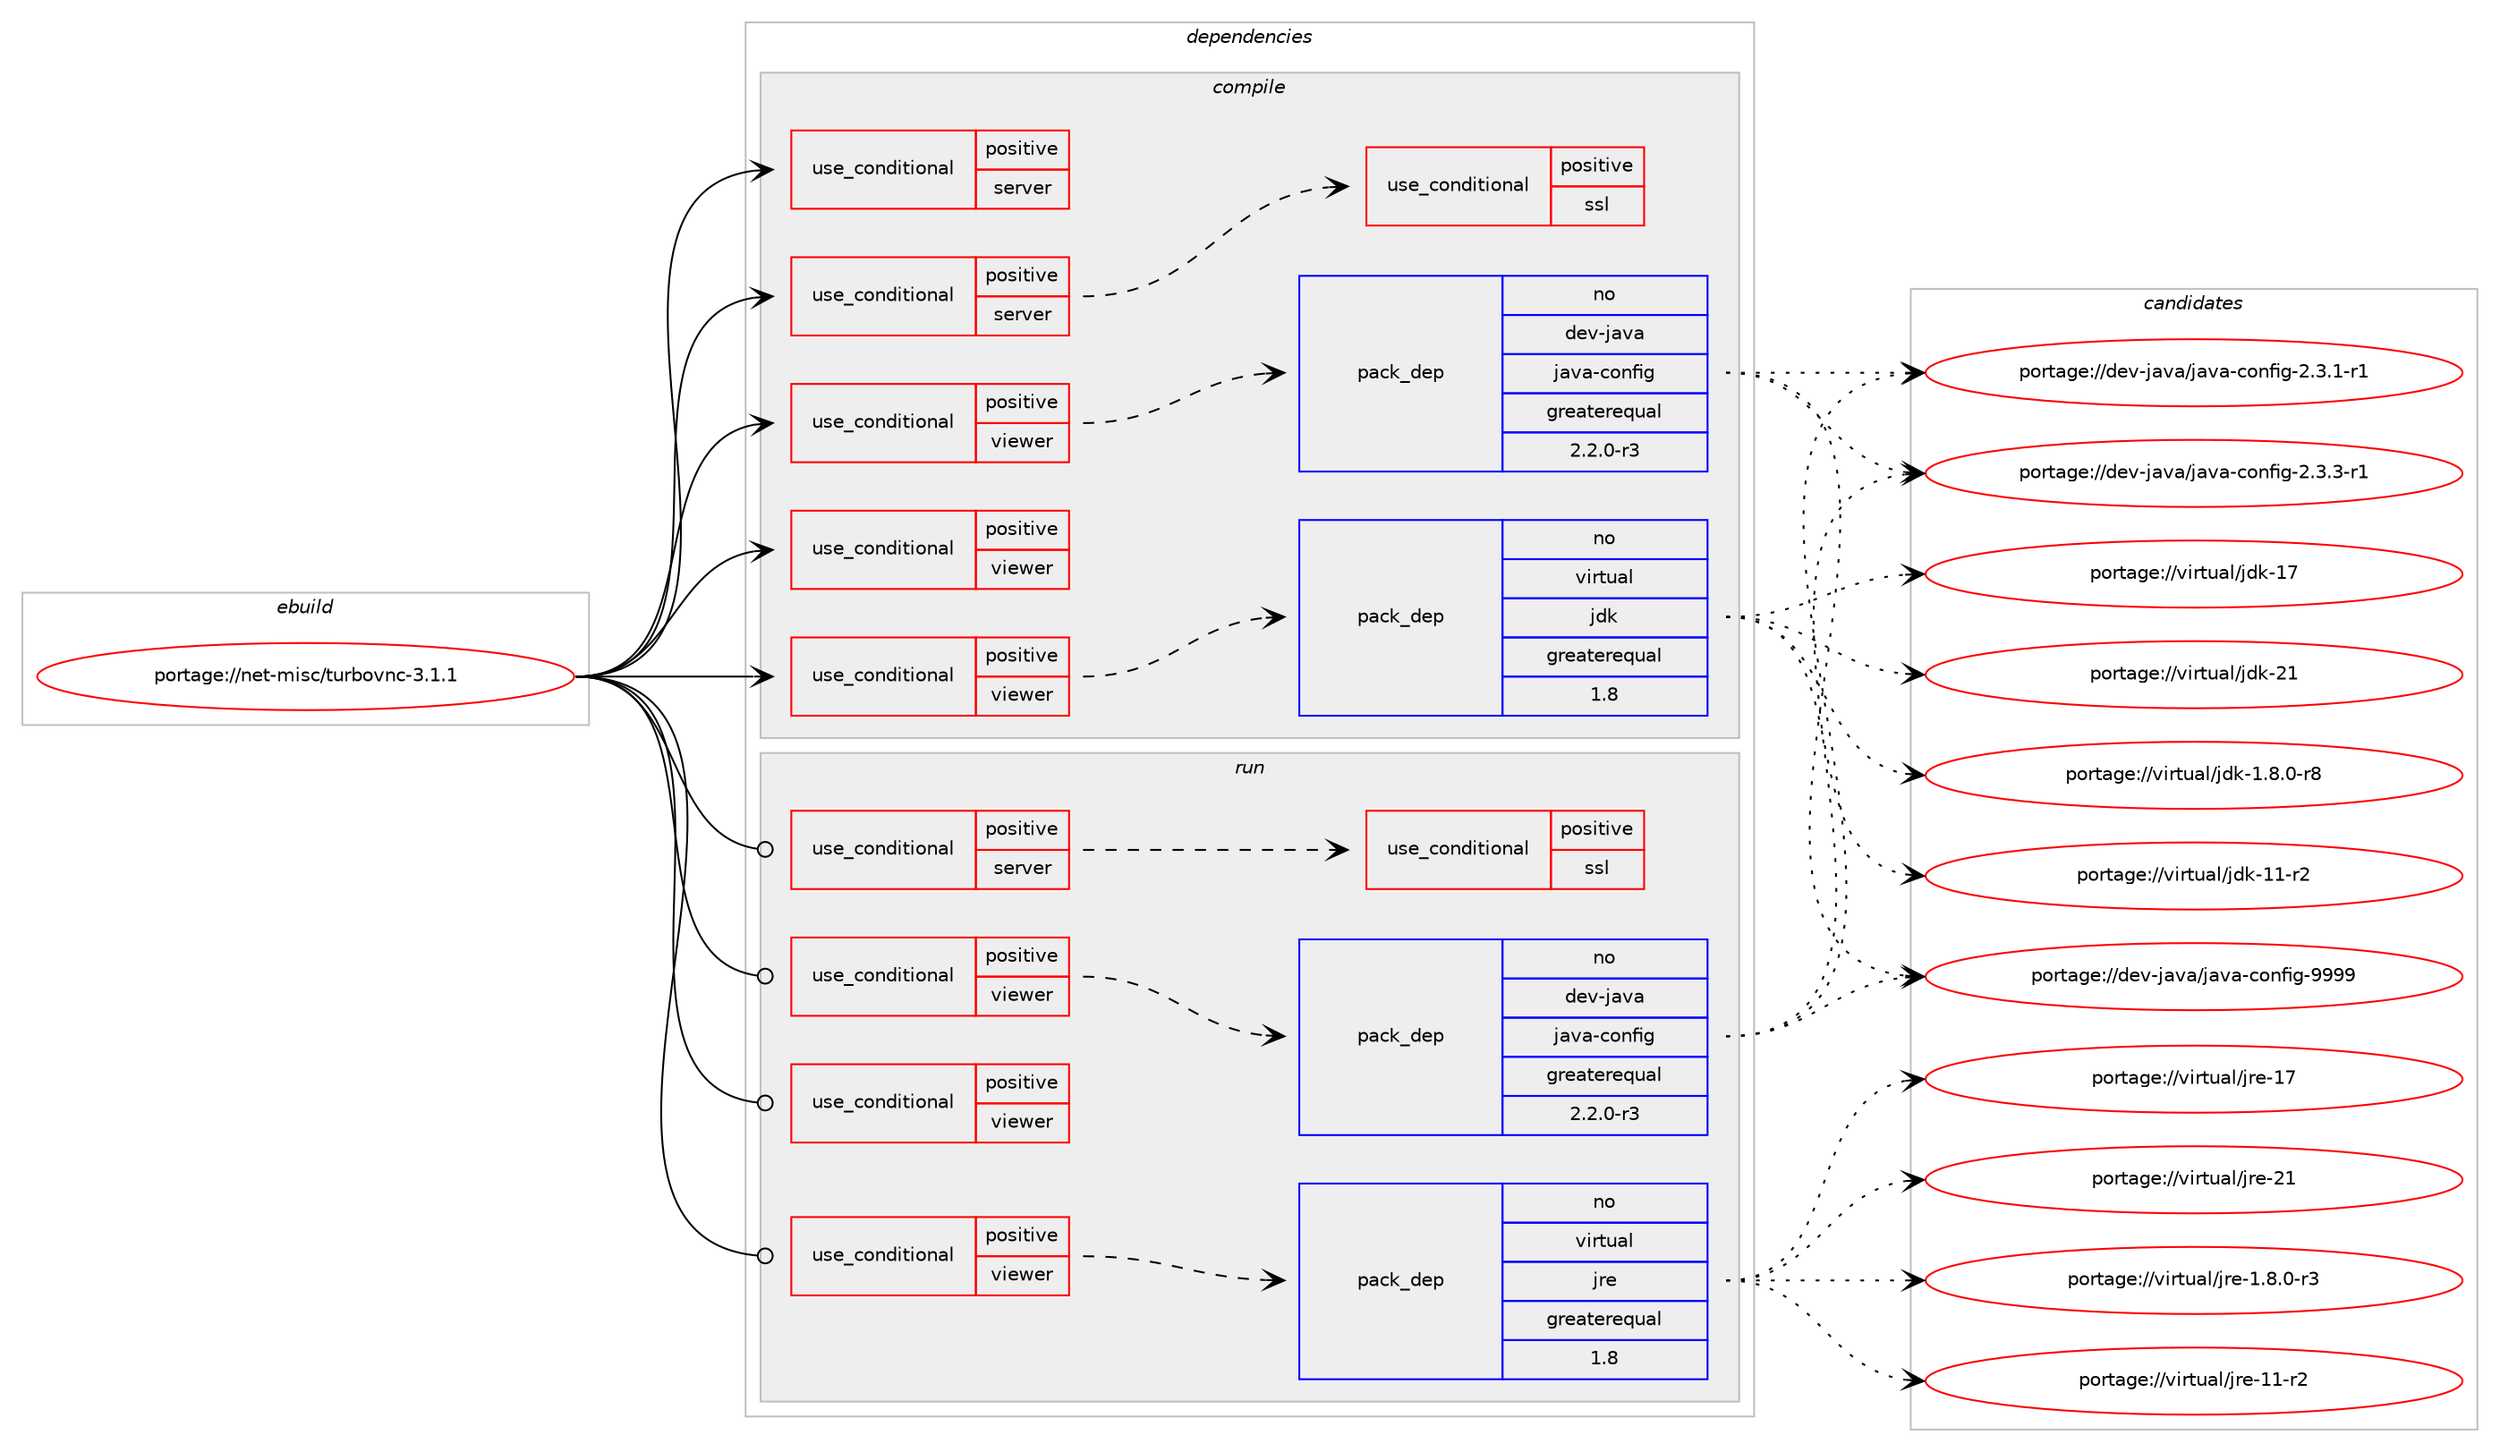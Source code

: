digraph prolog {

# *************
# Graph options
# *************

newrank=true;
concentrate=true;
compound=true;
graph [rankdir=LR,fontname=Helvetica,fontsize=10,ranksep=1.5];#, ranksep=2.5, nodesep=0.2];
edge  [arrowhead=vee];
node  [fontname=Helvetica,fontsize=10];

# **********
# The ebuild
# **********

subgraph cluster_leftcol {
color=gray;
rank=same;
label=<<i>ebuild</i>>;
id [label="portage://net-misc/turbovnc-3.1.1", color=red, width=4, href="../net-misc/turbovnc-3.1.1.svg"];
}

# ****************
# The dependencies
# ****************

subgraph cluster_midcol {
color=gray;
label=<<i>dependencies</i>>;
subgraph cluster_compile {
fillcolor="#eeeeee";
style=filled;
label=<<i>compile</i>>;
subgraph cond5782 {
dependency8347 [label=<<TABLE BORDER="0" CELLBORDER="1" CELLSPACING="0" CELLPADDING="4"><TR><TD ROWSPAN="3" CELLPADDING="10">use_conditional</TD></TR><TR><TD>positive</TD></TR><TR><TD>server</TD></TR></TABLE>>, shape=none, color=red];
# *** BEGIN UNKNOWN DEPENDENCY TYPE (TODO) ***
# dependency8347 -> package_dependency(portage://net-misc/turbovnc-3.1.1,install,no,app-arch,bzip2,none,[,,],[],[])
# *** END UNKNOWN DEPENDENCY TYPE (TODO) ***

# *** BEGIN UNKNOWN DEPENDENCY TYPE (TODO) ***
# dependency8347 -> package_dependency(portage://net-misc/turbovnc-3.1.1,install,no,media-libs,freetype,none,[,,],[],[])
# *** END UNKNOWN DEPENDENCY TYPE (TODO) ***

# *** BEGIN UNKNOWN DEPENDENCY TYPE (TODO) ***
# dependency8347 -> package_dependency(portage://net-misc/turbovnc-3.1.1,install,no,x11-libs,libfontenc,none,[,,],[],[])
# *** END UNKNOWN DEPENDENCY TYPE (TODO) ***

}
id:e -> dependency8347:w [weight=20,style="solid",arrowhead="vee"];
subgraph cond5783 {
dependency8348 [label=<<TABLE BORDER="0" CELLBORDER="1" CELLSPACING="0" CELLPADDING="4"><TR><TD ROWSPAN="3" CELLPADDING="10">use_conditional</TD></TR><TR><TD>positive</TD></TR><TR><TD>server</TD></TR></TABLE>>, shape=none, color=red];
# *** BEGIN UNKNOWN DEPENDENCY TYPE (TODO) ***
# dependency8348 -> package_dependency(portage://net-misc/turbovnc-3.1.1,install,no,media-libs,libjpeg-turbo,none,[,,],any_same_slot,[])
# *** END UNKNOWN DEPENDENCY TYPE (TODO) ***

# *** BEGIN UNKNOWN DEPENDENCY TYPE (TODO) ***
# dependency8348 -> package_dependency(portage://net-misc/turbovnc-3.1.1,install,no,sys-libs,pam,none,[,,],[],[])
# *** END UNKNOWN DEPENDENCY TYPE (TODO) ***

# *** BEGIN UNKNOWN DEPENDENCY TYPE (TODO) ***
# dependency8348 -> package_dependency(portage://net-misc/turbovnc-3.1.1,install,no,sys-libs,zlib,none,[,,],[],[])
# *** END UNKNOWN DEPENDENCY TYPE (TODO) ***

# *** BEGIN UNKNOWN DEPENDENCY TYPE (TODO) ***
# dependency8348 -> package_dependency(portage://net-misc/turbovnc-3.1.1,install,no,virtual,opengl,none,[,,],[],[])
# *** END UNKNOWN DEPENDENCY TYPE (TODO) ***

# *** BEGIN UNKNOWN DEPENDENCY TYPE (TODO) ***
# dependency8348 -> package_dependency(portage://net-misc/turbovnc-3.1.1,install,no,x11-libs,libXau,none,[,,],[],[])
# *** END UNKNOWN DEPENDENCY TYPE (TODO) ***

# *** BEGIN UNKNOWN DEPENDENCY TYPE (TODO) ***
# dependency8348 -> package_dependency(portage://net-misc/turbovnc-3.1.1,install,no,x11-libs,libXdmcp,none,[,,],[],[])
# *** END UNKNOWN DEPENDENCY TYPE (TODO) ***

# *** BEGIN UNKNOWN DEPENDENCY TYPE (TODO) ***
# dependency8348 -> package_dependency(portage://net-misc/turbovnc-3.1.1,install,no,x11-libs,libXfont2,none,[,,],[],[])
# *** END UNKNOWN DEPENDENCY TYPE (TODO) ***

# *** BEGIN UNKNOWN DEPENDENCY TYPE (TODO) ***
# dependency8348 -> package_dependency(portage://net-misc/turbovnc-3.1.1,install,no,x11-libs,pixman,none,[,,],[],[])
# *** END UNKNOWN DEPENDENCY TYPE (TODO) ***

subgraph cond5784 {
dependency8349 [label=<<TABLE BORDER="0" CELLBORDER="1" CELLSPACING="0" CELLPADDING="4"><TR><TD ROWSPAN="3" CELLPADDING="10">use_conditional</TD></TR><TR><TD>positive</TD></TR><TR><TD>ssl</TD></TR></TABLE>>, shape=none, color=red];
# *** BEGIN UNKNOWN DEPENDENCY TYPE (TODO) ***
# dependency8349 -> package_dependency(portage://net-misc/turbovnc-3.1.1,install,no,dev-libs,openssl,none,[,,],any_same_slot,[])
# *** END UNKNOWN DEPENDENCY TYPE (TODO) ***

}
dependency8348:e -> dependency8349:w [weight=20,style="dashed",arrowhead="vee"];
# *** BEGIN UNKNOWN DEPENDENCY TYPE (TODO) ***
# dependency8348 -> package_dependency(portage://net-misc/turbovnc-3.1.1,install,weak,net-misc,tigervnc,none,[,,],[],[use(enable(server),none)])
# *** END UNKNOWN DEPENDENCY TYPE (TODO) ***

}
id:e -> dependency8348:w [weight=20,style="solid",arrowhead="vee"];
subgraph cond5785 {
dependency8350 [label=<<TABLE BORDER="0" CELLBORDER="1" CELLSPACING="0" CELLPADDING="4"><TR><TD ROWSPAN="3" CELLPADDING="10">use_conditional</TD></TR><TR><TD>positive</TD></TR><TR><TD>viewer</TD></TR></TABLE>>, shape=none, color=red];
subgraph pack2489 {
dependency8351 [label=<<TABLE BORDER="0" CELLBORDER="1" CELLSPACING="0" CELLPADDING="4" WIDTH="220"><TR><TD ROWSPAN="6" CELLPADDING="30">pack_dep</TD></TR><TR><TD WIDTH="110">no</TD></TR><TR><TD>dev-java</TD></TR><TR><TD>java-config</TD></TR><TR><TD>greaterequal</TD></TR><TR><TD>2.2.0-r3</TD></TR></TABLE>>, shape=none, color=blue];
}
dependency8350:e -> dependency8351:w [weight=20,style="dashed",arrowhead="vee"];
}
id:e -> dependency8350:w [weight=20,style="solid",arrowhead="vee"];
subgraph cond5786 {
dependency8352 [label=<<TABLE BORDER="0" CELLBORDER="1" CELLSPACING="0" CELLPADDING="4"><TR><TD ROWSPAN="3" CELLPADDING="10">use_conditional</TD></TR><TR><TD>positive</TD></TR><TR><TD>viewer</TD></TR></TABLE>>, shape=none, color=red];
# *** BEGIN UNKNOWN DEPENDENCY TYPE (TODO) ***
# dependency8352 -> package_dependency(portage://net-misc/turbovnc-3.1.1,install,no,media-libs,libjpeg-turbo,none,[,,],any_same_slot,[use(enable(java),none)])
# *** END UNKNOWN DEPENDENCY TYPE (TODO) ***

# *** BEGIN UNKNOWN DEPENDENCY TYPE (TODO) ***
# dependency8352 -> package_dependency(portage://net-misc/turbovnc-3.1.1,install,no,x11-libs,libXi,none,[,,],[],[])
# *** END UNKNOWN DEPENDENCY TYPE (TODO) ***

# *** BEGIN UNKNOWN DEPENDENCY TYPE (TODO) ***
# dependency8352 -> package_dependency(portage://net-misc/turbovnc-3.1.1,install,weak,net-misc,tigervnc,none,[,,],[],[use(enable(viewer),positive)])
# *** END UNKNOWN DEPENDENCY TYPE (TODO) ***

}
id:e -> dependency8352:w [weight=20,style="solid",arrowhead="vee"];
subgraph cond5787 {
dependency8353 [label=<<TABLE BORDER="0" CELLBORDER="1" CELLSPACING="0" CELLPADDING="4"><TR><TD ROWSPAN="3" CELLPADDING="10">use_conditional</TD></TR><TR><TD>positive</TD></TR><TR><TD>viewer</TD></TR></TABLE>>, shape=none, color=red];
subgraph pack2490 {
dependency8354 [label=<<TABLE BORDER="0" CELLBORDER="1" CELLSPACING="0" CELLPADDING="4" WIDTH="220"><TR><TD ROWSPAN="6" CELLPADDING="30">pack_dep</TD></TR><TR><TD WIDTH="110">no</TD></TR><TR><TD>virtual</TD></TR><TR><TD>jdk</TD></TR><TR><TD>greaterequal</TD></TR><TR><TD>1.8</TD></TR></TABLE>>, shape=none, color=blue];
}
dependency8353:e -> dependency8354:w [weight=20,style="dashed",arrowhead="vee"];
}
id:e -> dependency8353:w [weight=20,style="solid",arrowhead="vee"];
# *** BEGIN UNKNOWN DEPENDENCY TYPE (TODO) ***
# id -> package_dependency(portage://net-misc/turbovnc-3.1.1,install,no,x11-apps,xauth,none,[,,],[],[])
# *** END UNKNOWN DEPENDENCY TYPE (TODO) ***

# *** BEGIN UNKNOWN DEPENDENCY TYPE (TODO) ***
# id -> package_dependency(portage://net-misc/turbovnc-3.1.1,install,no,x11-libs,libX11,none,[,,],[],[])
# *** END UNKNOWN DEPENDENCY TYPE (TODO) ***

# *** BEGIN UNKNOWN DEPENDENCY TYPE (TODO) ***
# id -> package_dependency(portage://net-misc/turbovnc-3.1.1,install,no,x11-libs,libXext,none,[,,],[],[])
# *** END UNKNOWN DEPENDENCY TYPE (TODO) ***

# *** BEGIN UNKNOWN DEPENDENCY TYPE (TODO) ***
# id -> package_dependency(portage://net-misc/turbovnc-3.1.1,install,no,x11-libs,xtrans,none,[,,],[],[])
# *** END UNKNOWN DEPENDENCY TYPE (TODO) ***

# *** BEGIN UNKNOWN DEPENDENCY TYPE (TODO) ***
# id -> package_dependency(portage://net-misc/turbovnc-3.1.1,install,no,x11-misc,xkeyboard-config,none,[,,],[],[])
# *** END UNKNOWN DEPENDENCY TYPE (TODO) ***

}
subgraph cluster_compileandrun {
fillcolor="#eeeeee";
style=filled;
label=<<i>compile and run</i>>;
}
subgraph cluster_run {
fillcolor="#eeeeee";
style=filled;
label=<<i>run</i>>;
subgraph cond5788 {
dependency8355 [label=<<TABLE BORDER="0" CELLBORDER="1" CELLSPACING="0" CELLPADDING="4"><TR><TD ROWSPAN="3" CELLPADDING="10">use_conditional</TD></TR><TR><TD>positive</TD></TR><TR><TD>server</TD></TR></TABLE>>, shape=none, color=red];
# *** BEGIN UNKNOWN DEPENDENCY TYPE (TODO) ***
# dependency8355 -> package_dependency(portage://net-misc/turbovnc-3.1.1,run,no,media-libs,libjpeg-turbo,none,[,,],any_same_slot,[])
# *** END UNKNOWN DEPENDENCY TYPE (TODO) ***

# *** BEGIN UNKNOWN DEPENDENCY TYPE (TODO) ***
# dependency8355 -> package_dependency(portage://net-misc/turbovnc-3.1.1,run,no,sys-libs,pam,none,[,,],[],[])
# *** END UNKNOWN DEPENDENCY TYPE (TODO) ***

# *** BEGIN UNKNOWN DEPENDENCY TYPE (TODO) ***
# dependency8355 -> package_dependency(portage://net-misc/turbovnc-3.1.1,run,no,sys-libs,zlib,none,[,,],[],[])
# *** END UNKNOWN DEPENDENCY TYPE (TODO) ***

# *** BEGIN UNKNOWN DEPENDENCY TYPE (TODO) ***
# dependency8355 -> package_dependency(portage://net-misc/turbovnc-3.1.1,run,no,virtual,opengl,none,[,,],[],[])
# *** END UNKNOWN DEPENDENCY TYPE (TODO) ***

# *** BEGIN UNKNOWN DEPENDENCY TYPE (TODO) ***
# dependency8355 -> package_dependency(portage://net-misc/turbovnc-3.1.1,run,no,x11-libs,libXau,none,[,,],[],[])
# *** END UNKNOWN DEPENDENCY TYPE (TODO) ***

# *** BEGIN UNKNOWN DEPENDENCY TYPE (TODO) ***
# dependency8355 -> package_dependency(portage://net-misc/turbovnc-3.1.1,run,no,x11-libs,libXdmcp,none,[,,],[],[])
# *** END UNKNOWN DEPENDENCY TYPE (TODO) ***

# *** BEGIN UNKNOWN DEPENDENCY TYPE (TODO) ***
# dependency8355 -> package_dependency(portage://net-misc/turbovnc-3.1.1,run,no,x11-libs,libXfont2,none,[,,],[],[])
# *** END UNKNOWN DEPENDENCY TYPE (TODO) ***

# *** BEGIN UNKNOWN DEPENDENCY TYPE (TODO) ***
# dependency8355 -> package_dependency(portage://net-misc/turbovnc-3.1.1,run,no,x11-libs,pixman,none,[,,],[],[])
# *** END UNKNOWN DEPENDENCY TYPE (TODO) ***

subgraph cond5789 {
dependency8356 [label=<<TABLE BORDER="0" CELLBORDER="1" CELLSPACING="0" CELLPADDING="4"><TR><TD ROWSPAN="3" CELLPADDING="10">use_conditional</TD></TR><TR><TD>positive</TD></TR><TR><TD>ssl</TD></TR></TABLE>>, shape=none, color=red];
# *** BEGIN UNKNOWN DEPENDENCY TYPE (TODO) ***
# dependency8356 -> package_dependency(portage://net-misc/turbovnc-3.1.1,run,no,dev-libs,openssl,none,[,,],any_same_slot,[])
# *** END UNKNOWN DEPENDENCY TYPE (TODO) ***

}
dependency8355:e -> dependency8356:w [weight=20,style="dashed",arrowhead="vee"];
# *** BEGIN UNKNOWN DEPENDENCY TYPE (TODO) ***
# dependency8355 -> package_dependency(portage://net-misc/turbovnc-3.1.1,run,weak,net-misc,tigervnc,none,[,,],[],[use(enable(server),none)])
# *** END UNKNOWN DEPENDENCY TYPE (TODO) ***

}
id:e -> dependency8355:w [weight=20,style="solid",arrowhead="odot"];
subgraph cond5790 {
dependency8357 [label=<<TABLE BORDER="0" CELLBORDER="1" CELLSPACING="0" CELLPADDING="4"><TR><TD ROWSPAN="3" CELLPADDING="10">use_conditional</TD></TR><TR><TD>positive</TD></TR><TR><TD>viewer</TD></TR></TABLE>>, shape=none, color=red];
subgraph pack2491 {
dependency8358 [label=<<TABLE BORDER="0" CELLBORDER="1" CELLSPACING="0" CELLPADDING="4" WIDTH="220"><TR><TD ROWSPAN="6" CELLPADDING="30">pack_dep</TD></TR><TR><TD WIDTH="110">no</TD></TR><TR><TD>dev-java</TD></TR><TR><TD>java-config</TD></TR><TR><TD>greaterequal</TD></TR><TR><TD>2.2.0-r3</TD></TR></TABLE>>, shape=none, color=blue];
}
dependency8357:e -> dependency8358:w [weight=20,style="dashed",arrowhead="vee"];
}
id:e -> dependency8357:w [weight=20,style="solid",arrowhead="odot"];
subgraph cond5791 {
dependency8359 [label=<<TABLE BORDER="0" CELLBORDER="1" CELLSPACING="0" CELLPADDING="4"><TR><TD ROWSPAN="3" CELLPADDING="10">use_conditional</TD></TR><TR><TD>positive</TD></TR><TR><TD>viewer</TD></TR></TABLE>>, shape=none, color=red];
# *** BEGIN UNKNOWN DEPENDENCY TYPE (TODO) ***
# dependency8359 -> package_dependency(portage://net-misc/turbovnc-3.1.1,run,no,media-libs,libjpeg-turbo,none,[,,],any_same_slot,[use(enable(java),none)])
# *** END UNKNOWN DEPENDENCY TYPE (TODO) ***

# *** BEGIN UNKNOWN DEPENDENCY TYPE (TODO) ***
# dependency8359 -> package_dependency(portage://net-misc/turbovnc-3.1.1,run,no,x11-libs,libXi,none,[,,],[],[])
# *** END UNKNOWN DEPENDENCY TYPE (TODO) ***

# *** BEGIN UNKNOWN DEPENDENCY TYPE (TODO) ***
# dependency8359 -> package_dependency(portage://net-misc/turbovnc-3.1.1,run,weak,net-misc,tigervnc,none,[,,],[],[use(enable(viewer),positive)])
# *** END UNKNOWN DEPENDENCY TYPE (TODO) ***

}
id:e -> dependency8359:w [weight=20,style="solid",arrowhead="odot"];
subgraph cond5792 {
dependency8360 [label=<<TABLE BORDER="0" CELLBORDER="1" CELLSPACING="0" CELLPADDING="4"><TR><TD ROWSPAN="3" CELLPADDING="10">use_conditional</TD></TR><TR><TD>positive</TD></TR><TR><TD>viewer</TD></TR></TABLE>>, shape=none, color=red];
subgraph pack2492 {
dependency8361 [label=<<TABLE BORDER="0" CELLBORDER="1" CELLSPACING="0" CELLPADDING="4" WIDTH="220"><TR><TD ROWSPAN="6" CELLPADDING="30">pack_dep</TD></TR><TR><TD WIDTH="110">no</TD></TR><TR><TD>virtual</TD></TR><TR><TD>jre</TD></TR><TR><TD>greaterequal</TD></TR><TR><TD>1.8</TD></TR></TABLE>>, shape=none, color=blue];
}
dependency8360:e -> dependency8361:w [weight=20,style="dashed",arrowhead="vee"];
}
id:e -> dependency8360:w [weight=20,style="solid",arrowhead="odot"];
# *** BEGIN UNKNOWN DEPENDENCY TYPE (TODO) ***
# id -> package_dependency(portage://net-misc/turbovnc-3.1.1,run,no,x11-apps,xauth,none,[,,],[],[])
# *** END UNKNOWN DEPENDENCY TYPE (TODO) ***

# *** BEGIN UNKNOWN DEPENDENCY TYPE (TODO) ***
# id -> package_dependency(portage://net-misc/turbovnc-3.1.1,run,no,x11-apps,xkbcomp,none,[,,],[],[])
# *** END UNKNOWN DEPENDENCY TYPE (TODO) ***

# *** BEGIN UNKNOWN DEPENDENCY TYPE (TODO) ***
# id -> package_dependency(portage://net-misc/turbovnc-3.1.1,run,no,x11-libs,libX11,none,[,,],[],[])
# *** END UNKNOWN DEPENDENCY TYPE (TODO) ***

# *** BEGIN UNKNOWN DEPENDENCY TYPE (TODO) ***
# id -> package_dependency(portage://net-misc/turbovnc-3.1.1,run,no,x11-libs,libXext,none,[,,],[],[])
# *** END UNKNOWN DEPENDENCY TYPE (TODO) ***

# *** BEGIN UNKNOWN DEPENDENCY TYPE (TODO) ***
# id -> package_dependency(portage://net-misc/turbovnc-3.1.1,run,no,x11-misc,xkeyboard-config,none,[,,],[],[])
# *** END UNKNOWN DEPENDENCY TYPE (TODO) ***

}
}

# **************
# The candidates
# **************

subgraph cluster_choices {
rank=same;
color=gray;
label=<<i>candidates</i>>;

subgraph choice2489 {
color=black;
nodesep=1;
choice10010111845106971189747106971189745991111101021051034550465146494511449 [label="portage://dev-java/java-config-2.3.1-r1", color=red, width=4,href="../dev-java/java-config-2.3.1-r1.svg"];
choice10010111845106971189747106971189745991111101021051034550465146514511449 [label="portage://dev-java/java-config-2.3.3-r1", color=red, width=4,href="../dev-java/java-config-2.3.3-r1.svg"];
choice10010111845106971189747106971189745991111101021051034557575757 [label="portage://dev-java/java-config-9999", color=red, width=4,href="../dev-java/java-config-9999.svg"];
dependency8351:e -> choice10010111845106971189747106971189745991111101021051034550465146494511449:w [style=dotted,weight="100"];
dependency8351:e -> choice10010111845106971189747106971189745991111101021051034550465146514511449:w [style=dotted,weight="100"];
dependency8351:e -> choice10010111845106971189747106971189745991111101021051034557575757:w [style=dotted,weight="100"];
}
subgraph choice2490 {
color=black;
nodesep=1;
choice11810511411611797108471061001074549465646484511456 [label="portage://virtual/jdk-1.8.0-r8", color=red, width=4,href="../virtual/jdk-1.8.0-r8.svg"];
choice11810511411611797108471061001074549494511450 [label="portage://virtual/jdk-11-r2", color=red, width=4,href="../virtual/jdk-11-r2.svg"];
choice1181051141161179710847106100107454955 [label="portage://virtual/jdk-17", color=red, width=4,href="../virtual/jdk-17.svg"];
choice1181051141161179710847106100107455049 [label="portage://virtual/jdk-21", color=red, width=4,href="../virtual/jdk-21.svg"];
dependency8354:e -> choice11810511411611797108471061001074549465646484511456:w [style=dotted,weight="100"];
dependency8354:e -> choice11810511411611797108471061001074549494511450:w [style=dotted,weight="100"];
dependency8354:e -> choice1181051141161179710847106100107454955:w [style=dotted,weight="100"];
dependency8354:e -> choice1181051141161179710847106100107455049:w [style=dotted,weight="100"];
}
subgraph choice2491 {
color=black;
nodesep=1;
choice10010111845106971189747106971189745991111101021051034550465146494511449 [label="portage://dev-java/java-config-2.3.1-r1", color=red, width=4,href="../dev-java/java-config-2.3.1-r1.svg"];
choice10010111845106971189747106971189745991111101021051034550465146514511449 [label="portage://dev-java/java-config-2.3.3-r1", color=red, width=4,href="../dev-java/java-config-2.3.3-r1.svg"];
choice10010111845106971189747106971189745991111101021051034557575757 [label="portage://dev-java/java-config-9999", color=red, width=4,href="../dev-java/java-config-9999.svg"];
dependency8358:e -> choice10010111845106971189747106971189745991111101021051034550465146494511449:w [style=dotted,weight="100"];
dependency8358:e -> choice10010111845106971189747106971189745991111101021051034550465146514511449:w [style=dotted,weight="100"];
dependency8358:e -> choice10010111845106971189747106971189745991111101021051034557575757:w [style=dotted,weight="100"];
}
subgraph choice2492 {
color=black;
nodesep=1;
choice11810511411611797108471061141014549465646484511451 [label="portage://virtual/jre-1.8.0-r3", color=red, width=4,href="../virtual/jre-1.8.0-r3.svg"];
choice11810511411611797108471061141014549494511450 [label="portage://virtual/jre-11-r2", color=red, width=4,href="../virtual/jre-11-r2.svg"];
choice1181051141161179710847106114101454955 [label="portage://virtual/jre-17", color=red, width=4,href="../virtual/jre-17.svg"];
choice1181051141161179710847106114101455049 [label="portage://virtual/jre-21", color=red, width=4,href="../virtual/jre-21.svg"];
dependency8361:e -> choice11810511411611797108471061141014549465646484511451:w [style=dotted,weight="100"];
dependency8361:e -> choice11810511411611797108471061141014549494511450:w [style=dotted,weight="100"];
dependency8361:e -> choice1181051141161179710847106114101454955:w [style=dotted,weight="100"];
dependency8361:e -> choice1181051141161179710847106114101455049:w [style=dotted,weight="100"];
}
}

}
